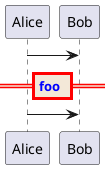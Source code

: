 {
  "sha1": "fq68k745tl2svnh6vqq7aqc43ht8zdh",
  "insertion": {
    "when": "2024-06-01T09:03:06.497Z",
    "user": "plantuml@gmail.com"
  }
}
@startuml
skinparam sequenceDivider {
    BorderColor red
    BorderThickness 3.0
    BackgroundColor #f3e8d8
    FontColor blue
}
Alice -> Bob
== foo ==
Alice -> Bob
@enduml
